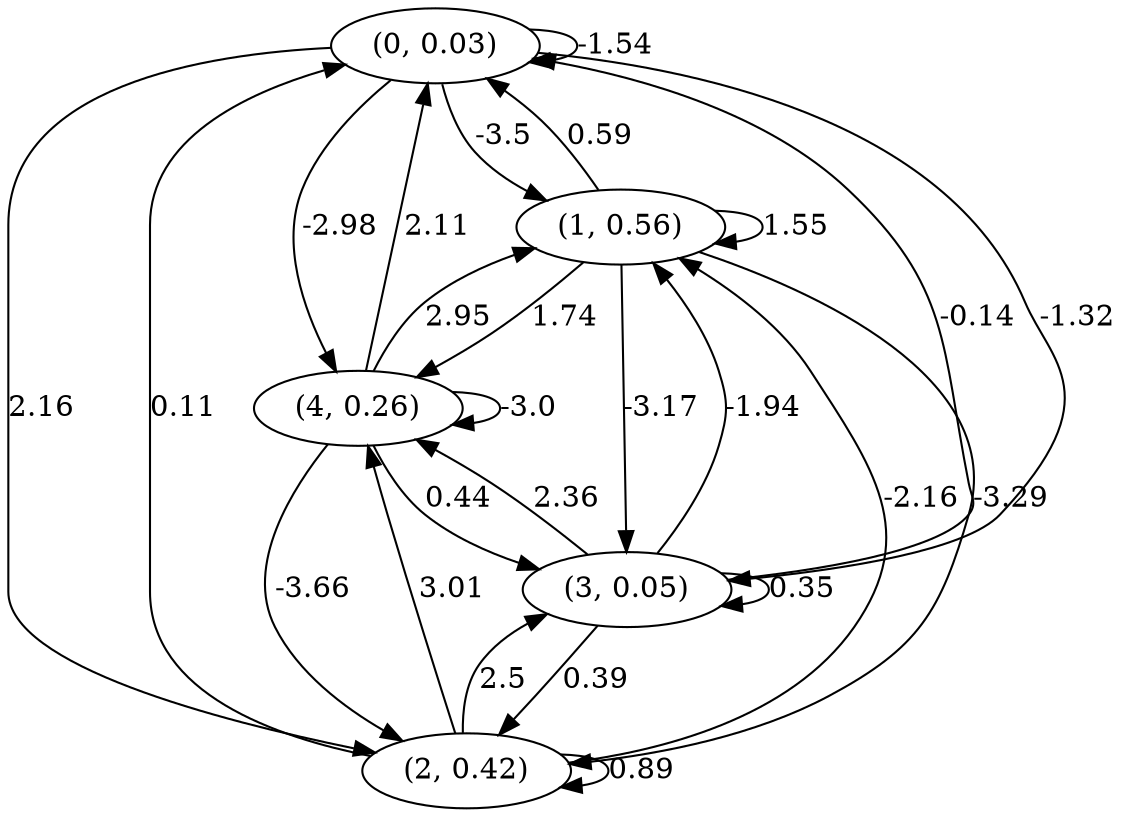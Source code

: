 digraph {
    0 [ label = "(0, 0.03)" ]
    1 [ label = "(1, 0.56)" ]
    2 [ label = "(2, 0.42)" ]
    3 [ label = "(3, 0.05)" ]
    4 [ label = "(4, 0.26)" ]
    0 -> 0 [ label = "-1.54" ]
    1 -> 1 [ label = "1.55" ]
    2 -> 2 [ label = "0.89" ]
    3 -> 3 [ label = "0.35" ]
    4 -> 4 [ label = "-3.0" ]
    1 -> 0 [ label = "0.59" ]
    2 -> 0 [ label = "0.11" ]
    3 -> 0 [ label = "-0.14" ]
    4 -> 0 [ label = "2.11" ]
    0 -> 1 [ label = "-3.5" ]
    2 -> 1 [ label = "-2.16" ]
    3 -> 1 [ label = "-1.94" ]
    4 -> 1 [ label = "2.95" ]
    0 -> 2 [ label = "2.16" ]
    1 -> 2 [ label = "-3.29" ]
    3 -> 2 [ label = "0.39" ]
    4 -> 2 [ label = "-3.66" ]
    0 -> 3 [ label = "-1.32" ]
    1 -> 3 [ label = "-3.17" ]
    2 -> 3 [ label = "2.5" ]
    4 -> 3 [ label = "0.44" ]
    0 -> 4 [ label = "-2.98" ]
    1 -> 4 [ label = "1.74" ]
    2 -> 4 [ label = "3.01" ]
    3 -> 4 [ label = "2.36" ]
}

